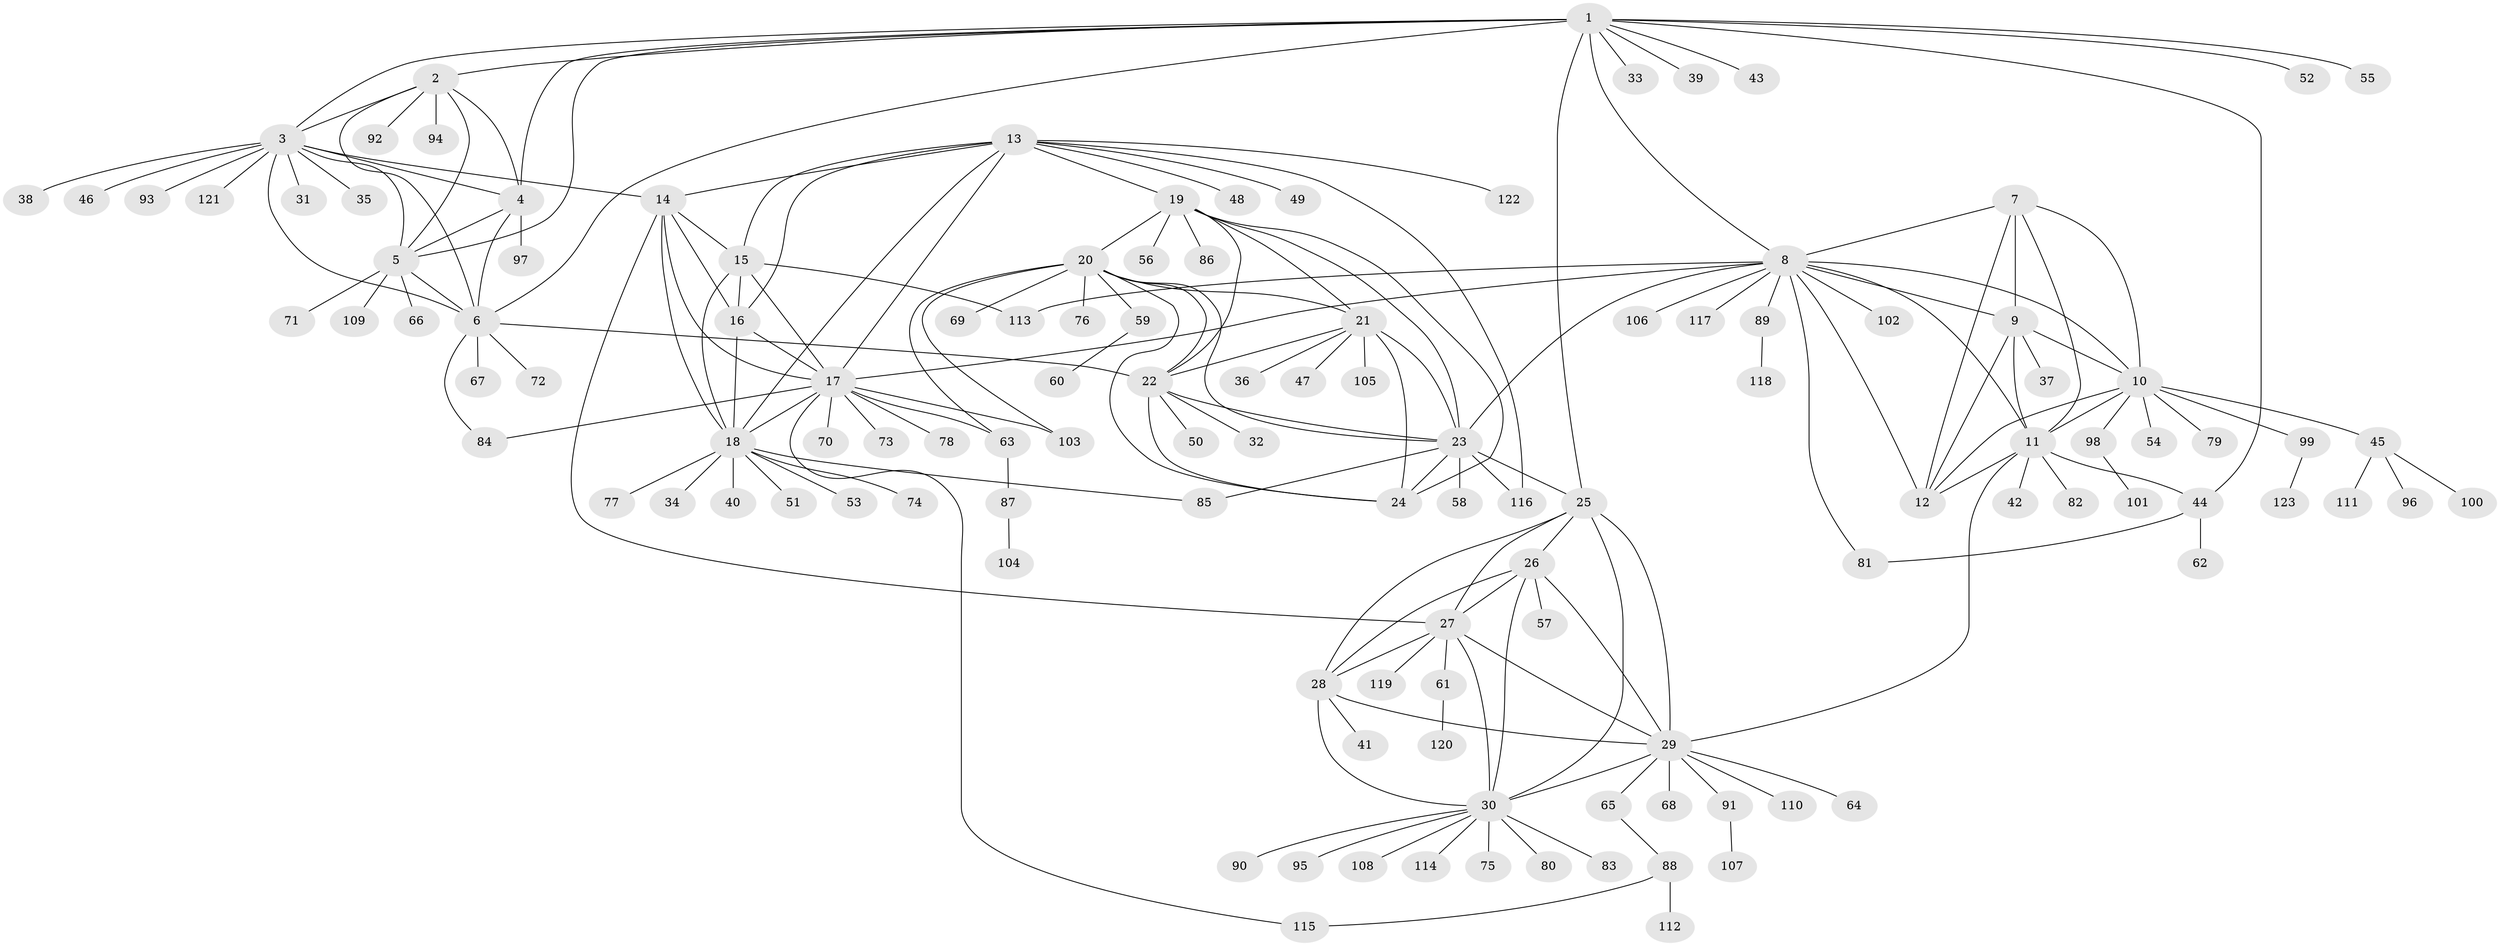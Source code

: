 // Generated by graph-tools (version 1.1) at 2025/26/03/09/25 03:26:41]
// undirected, 123 vertices, 187 edges
graph export_dot {
graph [start="1"]
  node [color=gray90,style=filled];
  1;
  2;
  3;
  4;
  5;
  6;
  7;
  8;
  9;
  10;
  11;
  12;
  13;
  14;
  15;
  16;
  17;
  18;
  19;
  20;
  21;
  22;
  23;
  24;
  25;
  26;
  27;
  28;
  29;
  30;
  31;
  32;
  33;
  34;
  35;
  36;
  37;
  38;
  39;
  40;
  41;
  42;
  43;
  44;
  45;
  46;
  47;
  48;
  49;
  50;
  51;
  52;
  53;
  54;
  55;
  56;
  57;
  58;
  59;
  60;
  61;
  62;
  63;
  64;
  65;
  66;
  67;
  68;
  69;
  70;
  71;
  72;
  73;
  74;
  75;
  76;
  77;
  78;
  79;
  80;
  81;
  82;
  83;
  84;
  85;
  86;
  87;
  88;
  89;
  90;
  91;
  92;
  93;
  94;
  95;
  96;
  97;
  98;
  99;
  100;
  101;
  102;
  103;
  104;
  105;
  106;
  107;
  108;
  109;
  110;
  111;
  112;
  113;
  114;
  115;
  116;
  117;
  118;
  119;
  120;
  121;
  122;
  123;
  1 -- 2;
  1 -- 3;
  1 -- 4;
  1 -- 5;
  1 -- 6;
  1 -- 8;
  1 -- 25;
  1 -- 33;
  1 -- 39;
  1 -- 43;
  1 -- 44;
  1 -- 52;
  1 -- 55;
  2 -- 3;
  2 -- 4;
  2 -- 5;
  2 -- 6;
  2 -- 92;
  2 -- 94;
  3 -- 4;
  3 -- 5;
  3 -- 6;
  3 -- 14;
  3 -- 31;
  3 -- 35;
  3 -- 38;
  3 -- 46;
  3 -- 93;
  3 -- 121;
  4 -- 5;
  4 -- 6;
  4 -- 97;
  5 -- 6;
  5 -- 66;
  5 -- 71;
  5 -- 109;
  6 -- 22;
  6 -- 67;
  6 -- 72;
  6 -- 84;
  7 -- 8;
  7 -- 9;
  7 -- 10;
  7 -- 11;
  7 -- 12;
  8 -- 9;
  8 -- 10;
  8 -- 11;
  8 -- 12;
  8 -- 17;
  8 -- 23;
  8 -- 81;
  8 -- 89;
  8 -- 102;
  8 -- 106;
  8 -- 113;
  8 -- 117;
  9 -- 10;
  9 -- 11;
  9 -- 12;
  9 -- 37;
  10 -- 11;
  10 -- 12;
  10 -- 45;
  10 -- 54;
  10 -- 79;
  10 -- 98;
  10 -- 99;
  11 -- 12;
  11 -- 29;
  11 -- 42;
  11 -- 44;
  11 -- 82;
  13 -- 14;
  13 -- 15;
  13 -- 16;
  13 -- 17;
  13 -- 18;
  13 -- 19;
  13 -- 48;
  13 -- 49;
  13 -- 116;
  13 -- 122;
  14 -- 15;
  14 -- 16;
  14 -- 17;
  14 -- 18;
  14 -- 27;
  15 -- 16;
  15 -- 17;
  15 -- 18;
  15 -- 113;
  16 -- 17;
  16 -- 18;
  17 -- 18;
  17 -- 63;
  17 -- 70;
  17 -- 73;
  17 -- 78;
  17 -- 84;
  17 -- 103;
  17 -- 115;
  18 -- 34;
  18 -- 40;
  18 -- 51;
  18 -- 53;
  18 -- 74;
  18 -- 77;
  18 -- 85;
  19 -- 20;
  19 -- 21;
  19 -- 22;
  19 -- 23;
  19 -- 24;
  19 -- 56;
  19 -- 86;
  20 -- 21;
  20 -- 22;
  20 -- 23;
  20 -- 24;
  20 -- 59;
  20 -- 63;
  20 -- 69;
  20 -- 76;
  20 -- 103;
  21 -- 22;
  21 -- 23;
  21 -- 24;
  21 -- 36;
  21 -- 47;
  21 -- 105;
  22 -- 23;
  22 -- 24;
  22 -- 32;
  22 -- 50;
  23 -- 24;
  23 -- 25;
  23 -- 58;
  23 -- 85;
  23 -- 116;
  25 -- 26;
  25 -- 27;
  25 -- 28;
  25 -- 29;
  25 -- 30;
  26 -- 27;
  26 -- 28;
  26 -- 29;
  26 -- 30;
  26 -- 57;
  27 -- 28;
  27 -- 29;
  27 -- 30;
  27 -- 61;
  27 -- 119;
  28 -- 29;
  28 -- 30;
  28 -- 41;
  29 -- 30;
  29 -- 64;
  29 -- 65;
  29 -- 68;
  29 -- 91;
  29 -- 110;
  30 -- 75;
  30 -- 80;
  30 -- 83;
  30 -- 90;
  30 -- 95;
  30 -- 108;
  30 -- 114;
  44 -- 62;
  44 -- 81;
  45 -- 96;
  45 -- 100;
  45 -- 111;
  59 -- 60;
  61 -- 120;
  63 -- 87;
  65 -- 88;
  87 -- 104;
  88 -- 112;
  88 -- 115;
  89 -- 118;
  91 -- 107;
  98 -- 101;
  99 -- 123;
}
